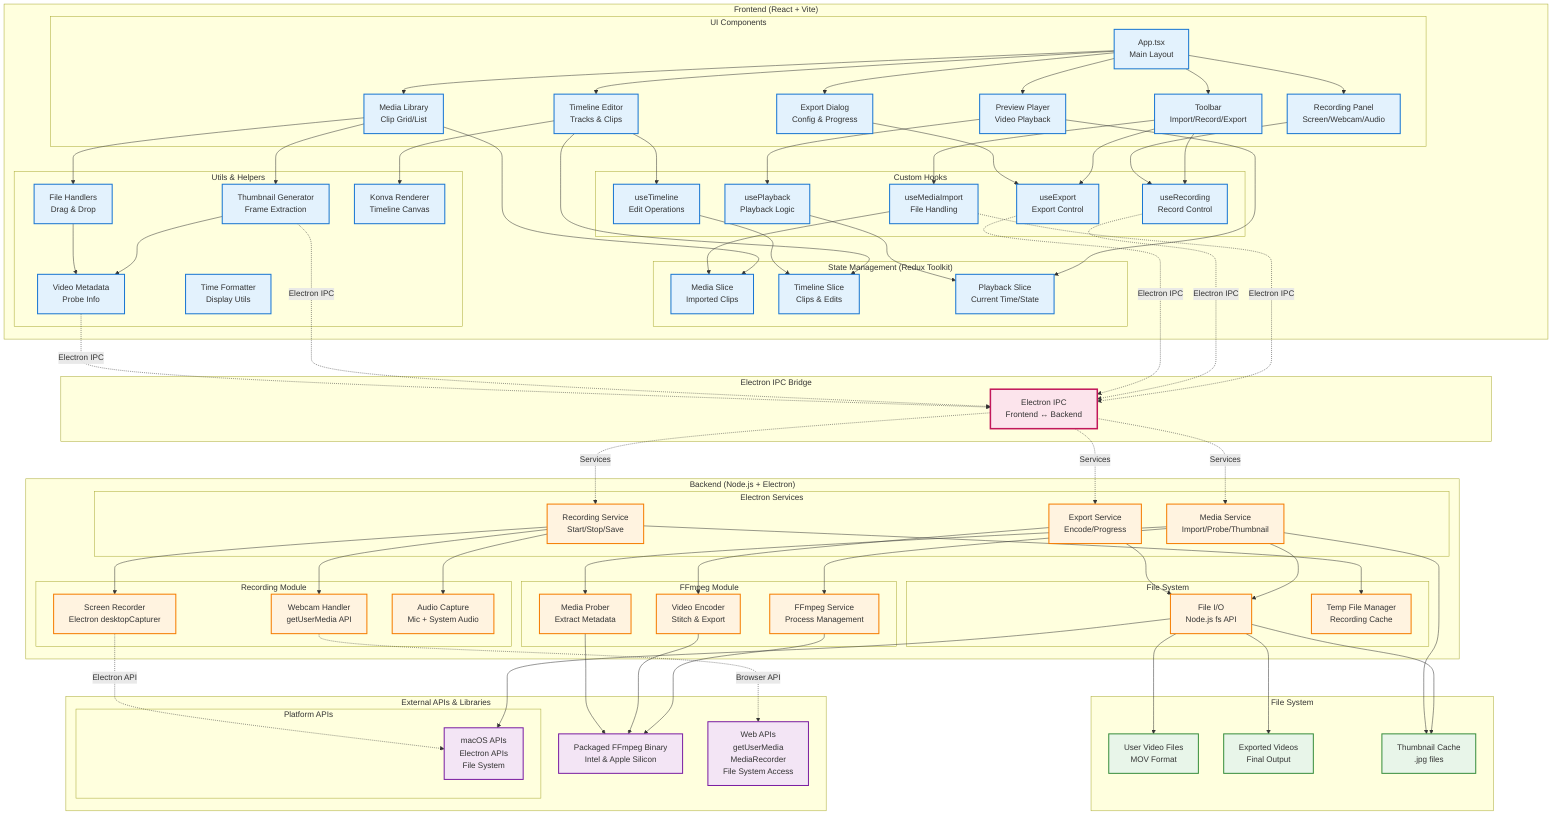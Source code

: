 graph TB
    subgraph "Frontend (React + Vite)"
        subgraph "UI Components"
            App[App.tsx<br/>Main Layout]
            Toolbar[Toolbar<br/>Import/Record/Export]
            MediaLib[Media Library<br/>Clip Grid/List]
            Timeline[Timeline Editor<br/>Tracks & Clips]
            Preview[Preview Player<br/>Video Playback]
            Recording[Recording Panel<br/>Screen/Webcam/Audio]
            Export[Export Dialog<br/>Config & Progress]
        end
        
        subgraph "State Management (Redux Toolkit)"
            MediaSlice[Media Slice<br/>Imported Clips]
            TimelineSlice[Timeline Slice<br/>Clips & Edits]
            PlaybackSlice[Playback Slice<br/>Current Time/State]
        end
        
        subgraph "Custom Hooks"
            UseMediaImport[useMediaImport<br/>File Handling]
            UseTimeline[useTimeline<br/>Edit Operations]
            UseRecording[useRecording<br/>Record Control]
            UsePlayback[usePlayback<br/>Playback Logic]
            UseExport[useExport<br/>Export Control]
        end
        
        subgraph "Utils & Helpers"
            FileHandlers[File Handlers<br/>Drag & Drop]
            ThumbnailGen[Thumbnail Generator<br/>Frame Extraction]
            VideoMeta[Video Metadata<br/>Probe Info]
            TimeFormatter[Time Formatter<br/>Display Utils]
            KonvaRenderer[Konva Renderer<br/>Timeline Canvas]
        end
    end
    
    subgraph "Electron IPC Bridge"
        IPC[Electron IPC<br/>Frontend ↔ Backend]
    end
    
    subgraph "Backend (Node.js + Electron)"
        subgraph "Electron Services"
            MediaCmd[Media Service<br/>Import/Probe/Thumbnail]
            RecordCmd[Recording Service<br/>Start/Stop/Save]
            ExportCmd[Export Service<br/>Encode/Progress]
        end
        
        subgraph "Recording Module"
            ScreenRec[Screen Recorder<br/>Electron desktopCapturer]
            WebcamRec[Webcam Handler<br/>getUserMedia API]
            AudioRec[Audio Capture<br/>Mic + System Audio]
        end
        
        subgraph "FFmpeg Module"
            FFmpegWrapper[FFmpeg Service<br/>Process Management]
            Encoder[Video Encoder<br/>Stitch & Export]
            Prober[Media Prober<br/>Extract Metadata]
        end
        
        subgraph "File System"
            FileIO[File I/O<br/>Node.js fs API]
            TempFiles[Temp File Manager<br/>Recording Cache]
        end
    end
    
    subgraph "External APIs & Libraries"
        FFmpeg[Packaged FFmpeg Binary<br/>Intel & Apple Silicon]
        
        subgraph "Platform APIs"
            MacOS[macOS APIs<br/>Electron APIs<br/>File System]
        end
        
        WebAPIs[Web APIs<br/>getUserMedia<br/>MediaRecorder<br/>File System Access]
    end
    
    subgraph "File System"
        UserFiles[User Video Files<br/>MOV Format]
        Exports[Exported Videos<br/>Final Output]
        Thumbnails[Thumbnail Cache<br/>.jpg files]
    end
    
    %% Frontend Connections
    App --> Toolbar
    App --> MediaLib
    App --> Timeline
    App --> Preview
    App --> Recording
    App --> Export
    
    Toolbar --> UseMediaImport
    Toolbar --> UseRecording
    Toolbar --> UseExport
    
    MediaLib --> MediaSlice
    MediaLib --> FileHandlers
    MediaLib --> ThumbnailGen
    
    Timeline --> TimelineSlice
    Timeline --> UseTimeline
    Timeline --> KonvaRenderer
    
    Preview --> PlaybackSlice
    Preview --> UsePlayback
    
    Recording --> UseRecording
    
    Export --> UseExport
    
    %% Store Connections
    UseMediaImport --> MediaSlice
    UseTimeline --> TimelineSlice
    UsePlayback --> PlaybackSlice
    
    %% Utils Connections
    ThumbnailGen --> VideoMeta
    FileHandlers --> VideoMeta
    
    %% IPC Bridge Connections
    UseMediaImport -.Electron IPC.-> IPC
    UseRecording -.Electron IPC.-> IPC
    UseExport -.Electron IPC.-> IPC
    ThumbnailGen -.Electron IPC.-> IPC
    VideoMeta -.Electron IPC.-> IPC
    
    IPC -.Services.-> MediaCmd
    IPC -.Services.-> RecordCmd
    IPC -.Services.-> ExportCmd
    
    %% Backend Service Connections
    MediaCmd --> FFmpegWrapper
    MediaCmd --> Prober
    MediaCmd --> FileIO
    
    RecordCmd --> ScreenRec
    RecordCmd --> WebcamRec
    RecordCmd --> AudioRec
    RecordCmd --> TempFiles
    
    ExportCmd --> Encoder
    ExportCmd --> FileIO
    
    %% FFmpeg Connections
    FFmpegWrapper --> FFmpeg
    Encoder --> FFmpeg
    Prober --> FFmpeg
    
    %% Platform Connections
    FileIO --> MacOS
    
    %% Web API Connections
    WebcamRec -.Browser API.-> WebAPIs
    ScreenRec -.Electron API.-> MacOS
    
    %% File System Connections
    FileIO --> UserFiles
    FileIO --> Exports
    FileIO --> Thumbnails
    
    MediaCmd --> Thumbnails
    
    %% Styling
    classDef frontend fill:#e3f2fd,stroke:#1976d2,stroke-width:2px
    classDef backend fill:#fff3e0,stroke:#f57c00,stroke-width:2px
    classDef external fill:#f3e5f5,stroke:#7b1fa2,stroke-width:2px
    classDef storage fill:#e8f5e9,stroke:#388e3c,stroke-width:2px
    classDef ipc fill:#fce4ec,stroke:#c2185b,stroke-width:3px
    
    class App,Toolbar,MediaLib,Timeline,Preview,Recording,Export,MediaSlice,TimelineSlice,PlaybackSlice,UseMediaImport,UseTimeline,UseRecording,UsePlayback,UseExport,FileHandlers,ThumbnailGen,VideoMeta,TimeFormatter,KonvaRenderer frontend
    
    class MediaCmd,RecordCmd,ExportCmd,ScreenRec,WebcamRec,AudioRec,FFmpegWrapper,Encoder,Prober,FileIO,TempFiles backend
    
    class FFmpeg,MacOS,WebAPIs external
    
    class UserFiles,Exports,Thumbnails storage
    
    class IPC ipc